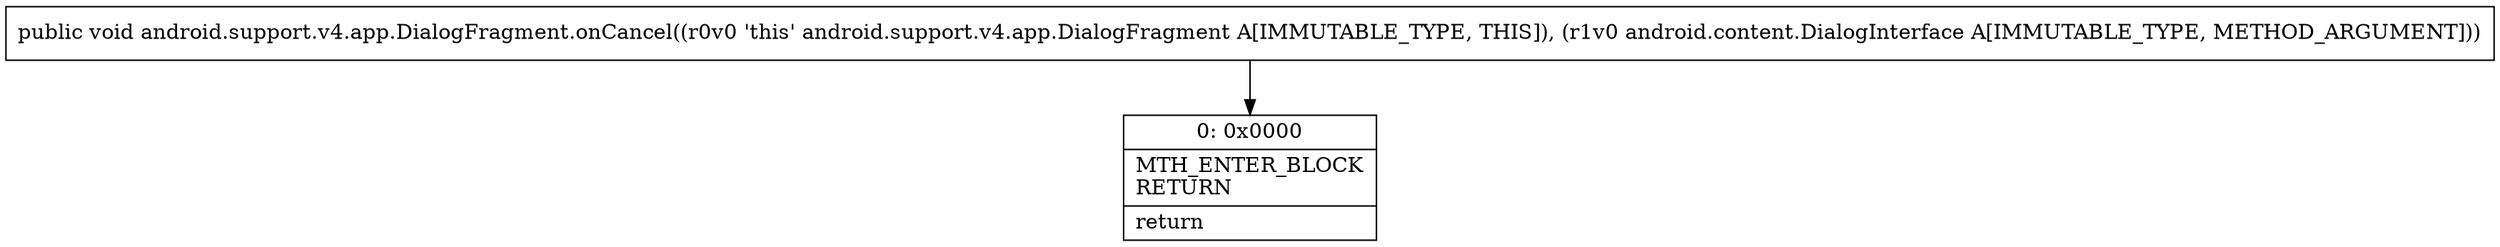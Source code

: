 digraph "CFG forandroid.support.v4.app.DialogFragment.onCancel(Landroid\/content\/DialogInterface;)V" {
Node_0 [shape=record,label="{0\:\ 0x0000|MTH_ENTER_BLOCK\lRETURN\l|return\l}"];
MethodNode[shape=record,label="{public void android.support.v4.app.DialogFragment.onCancel((r0v0 'this' android.support.v4.app.DialogFragment A[IMMUTABLE_TYPE, THIS]), (r1v0 android.content.DialogInterface A[IMMUTABLE_TYPE, METHOD_ARGUMENT])) }"];
MethodNode -> Node_0;
}

